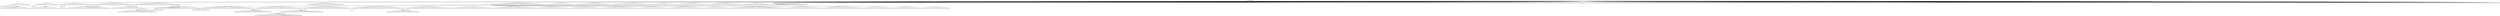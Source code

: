 digraph g {
	"58" -> "59";
	"59" [label="46"];
	"56" -> "57";
	"57" [color=indianred1, style=filled, label="45"];
	"55" -> "56";
	"56" [label="11"];
	"46" -> "47";
	"47" [color=indianred1, style=filled, label="9"];
	"46" -> "48";
	"48" [label="42"];
	"45" -> "46";
	"46" [label="37"];
	"43" -> "44";
	"44" [color=indianred1, style=filled, label="47"];
	"42" -> "43";
	"43" [label="38"];
	"39" -> "40";
	"40" [color=indianred1, style=filled, label="32"];
	"38" -> "39";
	"39" [label="24"];
	"36" -> "37";
	"37" [label="31"];
	"31" -> "32";
	"32" [color=indianred1, style=filled, label="21"];
	"30" -> "31";
	"31" [label="44"];
	"30" -> "33";
	"33" [label="49"];
	"27" -> "28";
	"28" [label="39"];
	"24" -> "25";
	"25" [color=indianred1, style=filled, label="48"];
	"23" -> "24";
	"24" [label="2"];
	"16" -> "17";
	"17" [color=indianred1, style=filled, label="19"];
	"15" -> "16";
	"16" [label="23"];
	"14" -> "15";
	"15" [color=indianred1, style=filled, label="10"];
	"13" -> "14";
	"14" [label="19"];
	"10" -> "11";
	"11" [label="5"];
	"4" -> "5";
	"5" [color=indianred1, style=filled, label="35"];
	"3" -> "4";
	"4" [label="4"];
	"2" -> "3";
	"3" [label="35"];
	"2" -> "6";
	"6" [label="29"];
	"2" -> "7";
	"7" [label="16"];
	"2" -> "8";
	"8" [label="33"];
	"2" -> "9";
	"9" [label="43"];
	"2" -> "10";
	"10" [label="3"];
	"2" -> "12";
	"12" [label="25"];
	"2" -> "13";
	"13" [label="10"];
	"2" -> "18";
	"18" [label="20"];
	"2" -> "19";
	"19" [label="36"];
	"2" -> "20";
	"20" [label="34"];
	"2" -> "21";
	"21" [label="18"];
	"2" -> "22";
	"22" [label="15"];
	"2" -> "23";
	"23" [label="48"];
	"2" -> "26";
	"26" [label="12"];
	"2" -> "27";
	"27" [label="7"];
	"2" -> "29";
	"29" [label="14"];
	"2" -> "30";
	"30" [label="21"];
	"2" -> "34";
	"34" [label="50"];
	"2" -> "35";
	"35" [label="17"];
	"1" -> "2";
	"2" [color=indianred1, style=filled, label="30"];
	"0" -> "1";
	"1" [label="30"];
	"0" -> "36";
	"36" [label="40"];
	"0" -> "38";
	"38" [label="32"];
	"0" -> "41";
	"41" [label="28"];
	"0" -> "42";
	"42" [label="47"];
	"0" -> "45";
	"45" [label="9"];
	"0" -> "49";
	"49" [label="22"];
	"0" -> "50";
	"50" [label="8"];
	"0" -> "51";
	"51" [label="26"];
	"0" -> "52";
	"52" [label="6"];
	"0" -> "53";
	"53" [label="41"];
	"0" -> "54";
	"54" [label="27"];
	"0" -> "55";
	"55" [label="45"];
	"0" -> "58";
	"58" [label="1"];
	"0" -> "60";
	"60" [label="13"];
	"0" [label="germline"];
	"0" -> "cell1";
	"cell1" [shape=box];
	"0" -> "cell2";
	"cell2" [shape=box];
	"23" -> "cell3";
	"cell3" [shape=box];
	"0" -> "cell4";
	"cell4" [shape=box];
	"19" -> "cell5";
	"cell5" [shape=box];
	"0" -> "cell6";
	"cell6" [shape=box];
	"17" -> "cell7";
	"cell7" [shape=box];
	"0" -> "cell8";
	"cell8" [shape=box];
	"0" -> "cell9";
	"cell9" [shape=box];
	"44" -> "cell10";
	"cell10" [shape=box];
	"46" -> "cell11";
	"cell11" [shape=box];
	"41" -> "cell12";
	"cell12" [shape=box];
	"15" -> "cell13";
	"cell13" [shape=box];
	"0" -> "cell14";
	"cell14" [shape=box];
	"0" -> "cell15";
	"cell15" [shape=box];
	"20" -> "cell16";
	"cell16" [shape=box];
	"57" -> "cell17";
	"cell17" [shape=box];
	"0" -> "cell18";
	"cell18" [shape=box];
	"53" -> "cell19";
	"cell19" [shape=box];
	"59" -> "cell20";
	"cell20" [shape=box];
	"0" -> "cell21";
	"cell21" [shape=box];
	"32" -> "cell22";
	"cell22" [shape=box];
	"0" -> "cell23";
	"cell23" [shape=box];
	"25" -> "cell24";
	"cell24" [shape=box];
	"0" -> "cell25";
	"cell25" [shape=box];
	"0" -> "cell26";
	"cell26" [shape=box];
	"0" -> "cell27";
	"cell27" [shape=box];
	"38" -> "cell28";
	"cell28" [shape=box];
	"0" -> "cell29";
	"cell29" [shape=box];
	"40" -> "cell30";
	"cell30" [shape=box];
	"36" -> "cell31";
	"cell31" [shape=box];
	"0" -> "cell32";
	"cell32" [shape=box];
	"52" -> "cell33";
	"cell33" [shape=box];
	"42" -> "cell34";
	"cell34" [shape=box];
	"0" -> "cell35";
	"cell35" [shape=box];
	"0" -> "cell36";
	"cell36" [shape=box];
	"0" -> "cell37";
	"cell37" [shape=box];
	"0" -> "cell38";
	"cell38" [shape=box];
	"0" -> "cell39";
	"cell39" [shape=box];
	"37" -> "cell40";
	"cell40" [shape=box];
	"53" -> "cell41";
	"cell41" [shape=box];
	"0" -> "cell42";
	"cell42" [shape=box];
	"0" -> "cell43";
	"cell43" [shape=box];
	"0" -> "cell44";
	"cell44" [shape=box];
	"0" -> "cell45";
	"cell45" [shape=box];
	"33" -> "cell46";
	"cell46" [shape=box];
	"0" -> "cell47";
	"cell47" [shape=box];
	"0" -> "cell48";
	"cell48" [shape=box];
	"0" -> "cell49";
	"cell49" [shape=box];
	"0" -> "cell50";
	"cell50" [shape=box];
	"0" -> "cell51";
	"cell51" [shape=box];
	"28" -> "cell52";
	"cell52" [shape=box];
	"6" -> "cell53";
	"cell53" [shape=box];
	"53" -> "cell54";
	"cell54" [shape=box];
	"55" -> "cell55";
	"cell55" [shape=box];
	"12" -> "cell56";
	"cell56" [shape=box];
	"0" -> "cell57";
	"cell57" [shape=box];
	"53" -> "cell58";
	"cell58" [shape=box];
	"0" -> "cell59";
	"cell59" [shape=box];
	"0" -> "cell60";
	"cell60" [shape=box];
	"50" -> "cell61";
	"cell61" [shape=box];
	"0" -> "cell62";
	"cell62" [shape=box];
	"0" -> "cell63";
	"cell63" [shape=box];
	"0" -> "cell64";
	"cell64" [shape=box];
	"26" -> "cell65";
	"cell65" [shape=box];
	"0" -> "cell66";
	"cell66" [shape=box];
	"45" -> "cell67";
	"cell67" [shape=box];
	"0" -> "cell68";
	"cell68" [shape=box];
	"0" -> "cell69";
	"cell69" [shape=box];
	"0" -> "cell70";
	"cell70" [shape=box];
	"0" -> "cell71";
	"cell71" [shape=box];
	"0" -> "cell72";
	"cell72" [shape=box];
	"0" -> "cell73";
	"cell73" [shape=box];
	"0" -> "cell74";
	"cell74" [shape=box];
	"27" -> "cell75";
	"cell75" [shape=box];
	"55" -> "cell76";
	"cell76" [shape=box];
	"52" -> "cell77";
	"cell77" [shape=box];
	"41" -> "cell78";
	"cell78" [shape=box];
	"38" -> "cell79";
	"cell79" [shape=box];
	"0" -> "cell80";
	"cell80" [shape=box];
	"0" -> "cell81";
	"cell81" [shape=box];
	"0" -> "cell82";
	"cell82" [shape=box];
	"0" -> "cell83";
	"cell83" [shape=box];
	"0" -> "cell84";
	"cell84" [shape=box];
	"0" -> "cell85";
	"cell85" [shape=box];
	"0" -> "cell86";
	"cell86" [shape=box];
	"1" -> "cell87";
	"cell87" [shape=box];
	"0" -> "cell88";
	"cell88" [shape=box];
	"0" -> "cell89";
	"cell89" [shape=box];
	"7" -> "cell90";
	"cell90" [shape=box];
	"1" -> "cell91";
	"cell91" [shape=box];
	"0" -> "cell92";
	"cell92" [shape=box];
	"50" -> "cell93";
	"cell93" [shape=box];
	"19" -> "cell94";
	"cell94" [shape=box];
	"30" -> "cell95";
	"cell95" [shape=box];
	"0" -> "cell96";
	"cell96" [shape=box];
	"0" -> "cell97";
	"cell97" [shape=box];
	"21" -> "cell98";
	"cell98" [shape=box];
	"0" -> "cell99";
	"cell99" [shape=box];
	"51" -> "cell100";
	"cell100" [shape=box];
	"0" -> "cell101";
	"cell101" [shape=box];
	"0" -> "cell102";
	"cell102" [shape=box];
	"45" -> "cell103";
	"cell103" [shape=box];
	"44" -> "cell104";
	"cell104" [shape=box];
	"0" -> "cell105";
	"cell105" [shape=box];
	"1" -> "cell106";
	"cell106" [shape=box];
	"17" -> "cell107";
	"cell107" [shape=box];
	"0" -> "cell108";
	"cell108" [shape=box];
	"42" -> "cell109";
	"cell109" [shape=box];
	"0" -> "cell110";
	"cell110" [shape=box];
	"0" -> "cell111";
	"cell111" [shape=box];
	"18" -> "cell112";
	"cell112" [shape=box];
	"0" -> "cell113";
	"cell113" [shape=box];
	"0" -> "cell114";
	"cell114" [shape=box];
	"54" -> "cell115";
	"cell115" [shape=box];
	"0" -> "cell116";
	"cell116" [shape=box];
	"0" -> "cell117";
	"cell117" [shape=box];
	"5" -> "cell118";
	"cell118" [shape=box];
	"0" -> "cell119";
	"cell119" [shape=box];
	"29" -> "cell120";
	"cell120" [shape=box];
	"0" -> "cell121";
	"cell121" [shape=box];
	"0" -> "cell122";
	"cell122" [shape=box];
	"0" -> "cell123";
	"cell123" [shape=box];
	"55" -> "cell124";
	"cell124" [shape=box];
	"34" -> "cell125";
	"cell125" [shape=box];
	"53" -> "cell126";
	"cell126" [shape=box];
	"3" -> "cell127";
	"cell127" [shape=box];
	"27" -> "cell128";
	"cell128" [shape=box];
	"25" -> "cell129";
	"cell129" [shape=box];
	"48" -> "cell130";
	"cell130" [shape=box];
	"0" -> "cell131";
	"cell131" [shape=box];
	"0" -> "cell132";
	"cell132" [shape=box];
	"0" -> "cell133";
	"cell133" [shape=box];
	"25" -> "cell134";
	"cell134" [shape=box];
	"0" -> "cell135";
	"cell135" [shape=box];
	"0" -> "cell136";
	"cell136" [shape=box];
	"52" -> "cell137";
	"cell137" [shape=box];
	"0" -> "cell138";
	"cell138" [shape=box];
	"0" -> "cell139";
	"cell139" [shape=box];
	"21" -> "cell140";
	"cell140" [shape=box];
	"30" -> "cell141";
	"cell141" [shape=box];
	"44" -> "cell142";
	"cell142" [shape=box];
	"0" -> "cell143";
	"cell143" [shape=box];
	"0" -> "cell144";
	"cell144" [shape=box];
	"38" -> "cell145";
	"cell145" [shape=box];
	"0" -> "cell146";
	"cell146" [shape=box];
	"1" -> "cell147";
	"cell147" [shape=box];
	"42" -> "cell148";
	"cell148" [shape=box];
	"9" -> "cell149";
	"cell149" [shape=box];
	"0" -> "cell150";
	"cell150" [shape=box];
	"0" -> "cell151";
	"cell151" [shape=box];
	"32" -> "cell152";
	"cell152" [shape=box];
	"33" -> "cell153";
	"cell153" [shape=box];
	"18" -> "cell154";
	"cell154" [shape=box];
	"0" -> "cell155";
	"cell155" [shape=box];
	"36" -> "cell156";
	"cell156" [shape=box];
	"0" -> "cell157";
	"cell157" [shape=box];
	"54" -> "cell158";
	"cell158" [shape=box];
	"0" -> "cell159";
	"cell159" [shape=box];
	"27" -> "cell160";
	"cell160" [shape=box];
	"0" -> "cell161";
	"cell161" [shape=box];
	"0" -> "cell162";
	"cell162" [shape=box];
	"0" -> "cell163";
	"cell163" [shape=box];
	"22" -> "cell164";
	"cell164" [shape=box];
	"0" -> "cell165";
	"cell165" [shape=box];
	"21" -> "cell166";
	"cell166" [shape=box];
	"21" -> "cell167";
	"cell167" [shape=box];
	"18" -> "cell168";
	"cell168" [shape=box];
	"23" -> "cell169";
	"cell169" [shape=box];
	"7" -> "cell170";
	"cell170" [shape=box];
	"21" -> "cell171";
	"cell171" [shape=box];
	"0" -> "cell172";
	"cell172" [shape=box];
	"0" -> "cell173";
	"cell173" [shape=box];
	"9" -> "cell174";
	"cell174" [shape=box];
	"0" -> "cell175";
	"cell175" [shape=box];
	"31" -> "cell176";
	"cell176" [shape=box];
	"47" -> "cell177";
	"cell177" [shape=box];
	"0" -> "cell178";
	"cell178" [shape=box];
	"0" -> "cell179";
	"cell179" [shape=box];
	"51" -> "cell180";
	"cell180" [shape=box];
	"13" -> "cell181";
	"cell181" [shape=box];
	"0" -> "cell182";
	"cell182" [shape=box];
	"3" -> "cell183";
	"cell183" [shape=box];
	"42" -> "cell184";
	"cell184" [shape=box];
	"0" -> "cell185";
	"cell185" [shape=box];
	"9" -> "cell186";
	"cell186" [shape=box];
	"23" -> "cell187";
	"cell187" [shape=box];
	"21" -> "cell188";
	"cell188" [shape=box];
	"0" -> "cell189";
	"cell189" [shape=box];
	"12" -> "cell190";
	"cell190" [shape=box];
	"30" -> "cell191";
	"cell191" [shape=box];
	"7" -> "cell192";
	"cell192" [shape=box];
	"40" -> "cell193";
	"cell193" [shape=box];
	"0" -> "cell194";
	"cell194" [shape=box];
	"0" -> "cell195";
	"cell195" [shape=box];
	"0" -> "cell196";
	"cell196" [shape=box];
	"0" -> "cell197";
	"cell197" [shape=box];
	"0" -> "cell198";
	"cell198" [shape=box];
	"29" -> "cell199";
	"cell199" [shape=box];
	"37" -> "cell200";
	"cell200" [shape=box];
	"7" -> "cell201";
	"cell201" [shape=box];
	"0" -> "cell202";
	"cell202" [shape=box];
	"0" -> "cell203";
	"cell203" [shape=box];
	"55" -> "cell204";
	"cell204" [shape=box];
	"19" -> "cell205";
	"cell205" [shape=box];
	"25" -> "cell206";
	"cell206" [shape=box];
	"0" -> "cell207";
	"cell207" [shape=box];
	"0" -> "cell208";
	"cell208" [shape=box];
	"35" -> "cell209";
	"cell209" [shape=box];
	"14" -> "cell210";
	"cell210" [shape=box];
	"21" -> "cell211";
	"cell211" [shape=box];
	"0" -> "cell212";
	"cell212" [shape=box];
	"0" -> "cell213";
	"cell213" [shape=box];
	"60" -> "cell214";
	"cell214" [shape=box];
	"42" -> "cell215";
	"cell215" [shape=box];
	"29" -> "cell216";
	"cell216" [shape=box];
	"0" -> "cell217";
	"cell217" [shape=box];
	"55" -> "cell218";
	"cell218" [shape=box];
	"52" -> "cell219";
	"cell219" [shape=box];
	"0" -> "cell220";
	"cell220" [shape=box];
	"0" -> "cell221";
	"cell221" [shape=box];
	"50" -> "cell222";
	"cell222" [shape=box];
	"10" -> "cell223";
	"cell223" [shape=box];
	"38" -> "cell224";
	"cell224" [shape=box];
	"0" -> "cell225";
	"cell225" [shape=box];
	"0" -> "cell226";
	"cell226" [shape=box];
	"3" -> "cell227";
	"cell227" [shape=box];
	"0" -> "cell228";
	"cell228" [shape=box];
	"41" -> "cell229";
	"cell229" [shape=box];
	"0" -> "cell230";
	"cell230" [shape=box];
	"5" -> "cell231";
	"cell231" [shape=box];
	"54" -> "cell232";
	"cell232" [shape=box];
	"54" -> "cell233";
	"cell233" [shape=box];
	"12" -> "cell234";
	"cell234" [shape=box];
	"17" -> "cell235";
	"cell235" [shape=box];
	"10" -> "cell236";
	"cell236" [shape=box];
	"0" -> "cell237";
	"cell237" [shape=box];
	"0" -> "cell238";
	"cell238" [shape=box];
	"0" -> "cell239";
	"cell239" [shape=box];
	"0" -> "cell240";
	"cell240" [shape=box];
	"0" -> "cell241";
	"cell241" [shape=box];
	"40" -> "cell242";
	"cell242" [shape=box];
	"32" -> "cell243";
	"cell243" [shape=box];
	"35" -> "cell244";
	"cell244" [shape=box];
	"0" -> "cell245";
	"cell245" [shape=box];
	"0" -> "cell246";
	"cell246" [shape=box];
	"20" -> "cell247";
	"cell247" [shape=box];
	"0" -> "cell248";
	"cell248" [shape=box];
	"52" -> "cell249";
	"cell249" [shape=box];
	"0" -> "cell250";
	"cell250" [shape=box];
	"0" -> "cell251";
	"cell251" [shape=box];
	"18" -> "cell252";
	"cell252" [shape=box];
	"9" -> "cell253";
	"cell253" [shape=box];
	"30" -> "cell254";
	"cell254" [shape=box];
	"32" -> "cell255";
	"cell255" [shape=box];
	"57" -> "cell256";
	"cell256" [shape=box];
	"0" -> "cell257";
	"cell257" [shape=box];
	"26" -> "cell258";
	"cell258" [shape=box];
	"52" -> "cell259";
	"cell259" [shape=box];
	"0" -> "cell260";
	"cell260" [shape=box];
	"55" -> "cell261";
	"cell261" [shape=box];
	"0" -> "cell262";
	"cell262" [shape=box];
	"0" -> "cell263";
	"cell263" [shape=box];
	"13" -> "cell264";
	"cell264" [shape=box];
	"26" -> "cell265";
	"cell265" [shape=box];
	"0" -> "cell266";
	"cell266" [shape=box];
	"30" -> "cell267";
	"cell267" [shape=box];
	"0" -> "cell268";
	"cell268" [shape=box];
	"12" -> "cell269";
	"cell269" [shape=box];
	"0" -> "cell270";
	"cell270" [shape=box];
	"0" -> "cell271";
	"cell271" [shape=box];
	"0" -> "cell272";
	"cell272" [shape=box];
	"52" -> "cell273";
	"cell273" [shape=box];
	"10" -> "cell274";
	"cell274" [shape=box];
	"0" -> "cell275";
	"cell275" [shape=box];
	"0" -> "cell276";
	"cell276" [shape=box];
	"13" -> "cell277";
	"cell277" [shape=box];
	"0" -> "cell278";
	"cell278" [shape=box];
	"32" -> "cell279";
	"cell279" [shape=box];
	"23" -> "cell280";
	"cell280" [shape=box];
	"0" -> "cell281";
	"cell281" [shape=box];
	"0" -> "cell282";
	"cell282" [shape=box];
	"18" -> "cell283";
	"cell283" [shape=box];
	"29" -> "cell284";
	"cell284" [shape=box];
	"18" -> "cell285";
	"cell285" [shape=box];
	"20" -> "cell286";
	"cell286" [shape=box];
	"0" -> "cell287";
	"cell287" [shape=box];
	"0" -> "cell288";
	"cell288" [shape=box];
	"0" -> "cell289";
	"cell289" [shape=box];
	"0" -> "cell290";
	"cell290" [shape=box];
	"0" -> "cell291";
	"cell291" [shape=box];
	"18" -> "cell292";
	"cell292" [shape=box];
	"0" -> "cell293";
	"cell293" [shape=box];
	"15" -> "cell294";
	"cell294" [shape=box];
	"0" -> "cell295";
	"cell295" [shape=box];
	"54" -> "cell296";
	"cell296" [shape=box];
	"22" -> "cell297";
	"cell297" [shape=box];
	"0" -> "cell298";
	"cell298" [shape=box];
	"21" -> "cell299";
	"cell299" [shape=box];
	"0" -> "cell300";
	"cell300" [shape=box];
	"0" -> "cell301";
	"cell301" [shape=box];
	"0" -> "cell302";
	"cell302" [shape=box];
	"0" -> "cell303";
	"cell303" [shape=box];
	"0" -> "cell304";
	"cell304" [shape=box];
	"49" -> "cell305";
	"cell305" [shape=box];
	"0" -> "cell306";
	"cell306" [shape=box];
	"0" -> "cell307";
	"cell307" [shape=box];
	"0" -> "cell308";
	"cell308" [shape=box];
	"9" -> "cell309";
	"cell309" [shape=box];
	"0" -> "cell310";
	"cell310" [shape=box];
	"60" -> "cell311";
	"cell311" [shape=box];
	"0" -> "cell312";
	"cell312" [shape=box];
	"0" -> "cell313";
	"cell313" [shape=box];
	"52" -> "cell314";
	"cell314" [shape=box];
	"0" -> "cell315";
	"cell315" [shape=box];
	"0" -> "cell316";
	"cell316" [shape=box];
	"0" -> "cell317";
	"cell317" [shape=box];
	"0" -> "cell318";
	"cell318" [shape=box];
	"0" -> "cell319";
	"cell319" [shape=box];
	"49" -> "cell320";
	"cell320" [shape=box];
	"40" -> "cell321";
	"cell321" [shape=box];
	"41" -> "cell322";
	"cell322" [shape=box];
	"23" -> "cell323";
	"cell323" [shape=box];
	"0" -> "cell324";
	"cell324" [shape=box];
	"0" -> "cell325";
	"cell325" [shape=box];
	"49" -> "cell326";
	"cell326" [shape=box];
	"22" -> "cell327";
	"cell327" [shape=box];
	"1" -> "cell328";
	"cell328" [shape=box];
	"0" -> "cell329";
	"cell329" [shape=box];
	"0" -> "cell330";
	"cell330" [shape=box];
	"0" -> "cell331";
	"cell331" [shape=box];
	"53" -> "cell332";
	"cell332" [shape=box];
	"0" -> "cell333";
	"cell333" [shape=box];
	"6" -> "cell334";
	"cell334" [shape=box];
	"0" -> "cell335";
	"cell335" [shape=box];
	"47" -> "cell336";
	"cell336" [shape=box];
	"0" -> "cell337";
	"cell337" [shape=box];
	"27" -> "cell338";
	"cell338" [shape=box];
	"0" -> "cell339";
	"cell339" [shape=box];
	"0" -> "cell340";
	"cell340" [shape=box];
	"0" -> "cell341";
	"cell341" [shape=box];
	"0" -> "cell342";
	"cell342" [shape=box];
	"0" -> "cell343";
	"cell343" [shape=box];
	"36" -> "cell344";
	"cell344" [shape=box];
	"0" -> "cell345";
	"cell345" [shape=box];
	"0" -> "cell346";
	"cell346" [shape=box];
	"0" -> "cell347";
	"cell347" [shape=box];
	"27" -> "cell348";
	"cell348" [shape=box];
	"0" -> "cell349";
	"cell349" [shape=box];
	"53" -> "cell350";
	"cell350" [shape=box];
	"0" -> "cell351";
	"cell351" [shape=box];
	"0" -> "cell352";
	"cell352" [shape=box];
	"49" -> "cell353";
	"cell353" [shape=box];
	"0" -> "cell354";
	"cell354" [shape=box];
	"0" -> "cell355";
	"cell355" [shape=box];
	"0" -> "cell356";
	"cell356" [shape=box];
	"0" -> "cell357";
	"cell357" [shape=box];
	"13" -> "cell358";
	"cell358" [shape=box];
	"0" -> "cell359";
	"cell359" [shape=box];
	"0" -> "cell360";
	"cell360" [shape=box];
	"17" -> "cell361";
	"cell361" [shape=box];
	"8" -> "cell362";
	"cell362" [shape=box];
	"0" -> "cell363";
	"cell363" [shape=box];
	"10" -> "cell364";
	"cell364" [shape=box];
	"36" -> "cell365";
	"cell365" [shape=box];
	"34" -> "cell366";
	"cell366" [shape=box];
	"0" -> "cell367";
	"cell367" [shape=box];
	"9" -> "cell368";
	"cell368" [shape=box];
	"6" -> "cell369";
	"cell369" [shape=box];
	"0" -> "cell370";
	"cell370" [shape=box];
	"0" -> "cell371";
	"cell371" [shape=box];
	"55" -> "cell372";
	"cell372" [shape=box];
	"0" -> "cell373";
	"cell373" [shape=box];
	"0" -> "cell374";
	"cell374" [shape=box];
	"1" -> "cell375";
	"cell375" [shape=box];
	"0" -> "cell376";
	"cell376" [shape=box];
	"45" -> "cell377";
	"cell377" [shape=box];
	"0" -> "cell378";
	"cell378" [shape=box];
	"0" -> "cell379";
	"cell379" [shape=box];
	"44" -> "cell380";
	"cell380" [shape=box];
	"20" -> "cell381";
	"cell381" [shape=box];
	"0" -> "cell382";
	"cell382" [shape=box];
	"0" -> "cell383";
	"cell383" [shape=box];
	"0" -> "cell384";
	"cell384" [shape=box];
	"0" -> "cell385";
	"cell385" [shape=box];
	"0" -> "cell386";
	"cell386" [shape=box];
	"21" -> "cell387";
	"cell387" [shape=box];
	"45" -> "cell388";
	"cell388" [shape=box];
	"0" -> "cell389";
	"cell389" [shape=box];
	"53" -> "cell390";
	"cell390" [shape=box];
	"0" -> "cell391";
	"cell391" [shape=box];
	"27" -> "cell392";
	"cell392" [shape=box];
	"0" -> "cell393";
	"cell393" [shape=box];
	"32" -> "cell394";
	"cell394" [shape=box];
	"0" -> "cell395";
	"cell395" [shape=box];
	"26" -> "cell396";
	"cell396" [shape=box];
	"0" -> "cell397";
	"cell397" [shape=box];
	"0" -> "cell398";
	"cell398" [shape=box];
	"0" -> "cell399";
	"cell399" [shape=box];
	"26" -> "cell400";
	"cell400" [shape=box];
	"0" -> "cell401";
	"cell401" [shape=box];
	"7" -> "cell402";
	"cell402" [shape=box];
	"0" -> "cell403";
	"cell403" [shape=box];
	"60" -> "cell404";
	"cell404" [shape=box];
	"1" -> "cell405";
	"cell405" [shape=box];
	"20" -> "cell406";
	"cell406" [shape=box];
	"32" -> "cell407";
	"cell407" [shape=box];
	"0" -> "cell408";
	"cell408" [shape=box];
	"0" -> "cell409";
	"cell409" [shape=box];
	"50" -> "cell410";
	"cell410" [shape=box];
	"50" -> "cell411";
	"cell411" [shape=box];
	"0" -> "cell412";
	"cell412" [shape=box];
	"49" -> "cell413";
	"cell413" [shape=box];
	"0" -> "cell414";
	"cell414" [shape=box];
	"35" -> "cell415";
	"cell415" [shape=box];
	"0" -> "cell416";
	"cell416" [shape=box];
	"25" -> "cell417";
	"cell417" [shape=box];
	"44" -> "cell418";
	"cell418" [shape=box];
	"19" -> "cell419";
	"cell419" [shape=box];
	"0" -> "cell420";
	"cell420" [shape=box];
	"60" -> "cell421";
	"cell421" [shape=box];
	"0" -> "cell422";
	"cell422" [shape=box];
	"34" -> "cell423";
	"cell423" [shape=box];
	"0" -> "cell424";
	"cell424" [shape=box];
	"37" -> "cell425";
	"cell425" [shape=box];
	"1" -> "cell426";
	"cell426" [shape=box];
	"52" -> "cell427";
	"cell427" [shape=box];
	"44" -> "cell428";
	"cell428" [shape=box];
	"34" -> "cell429";
	"cell429" [shape=box];
	"0" -> "cell430";
	"cell430" [shape=box];
	"0" -> "cell431";
	"cell431" [shape=box];
	"21" -> "cell432";
	"cell432" [shape=box];
	"0" -> "cell433";
	"cell433" [shape=box];
	"21" -> "cell434";
	"cell434" [shape=box];
	"12" -> "cell435";
	"cell435" [shape=box];
	"18" -> "cell436";
	"cell436" [shape=box];
	"0" -> "cell437";
	"cell437" [shape=box];
	"57" -> "cell438";
	"cell438" [shape=box];
	"0" -> "cell439";
	"cell439" [shape=box];
	"10" -> "cell440";
	"cell440" [shape=box];
	"12" -> "cell441";
	"cell441" [shape=box];
	"36" -> "cell442";
	"cell442" [shape=box];
	"36" -> "cell443";
	"cell443" [shape=box];
	"0" -> "cell444";
	"cell444" [shape=box];
	"18" -> "cell445";
	"cell445" [shape=box];
	"15" -> "cell446";
	"cell446" [shape=box];
	"0" -> "cell447";
	"cell447" [shape=box];
	"27" -> "cell448";
	"cell448" [shape=box];
	"53" -> "cell449";
	"cell449" [shape=box];
	"0" -> "cell450";
	"cell450" [shape=box];
	"36" -> "cell451";
	"cell451" [shape=box];
	"22" -> "cell452";
	"cell452" [shape=box];
	"0" -> "cell453";
	"cell453" [shape=box];
	"0" -> "cell454";
	"cell454" [shape=box];
	"25" -> "cell455";
	"cell455" [shape=box];
	"36" -> "cell456";
	"cell456" [shape=box];
	"0" -> "cell457";
	"cell457" [shape=box];
	"0" -> "cell458";
	"cell458" [shape=box];
	"19" -> "cell459";
	"cell459" [shape=box];
	"54" -> "cell460";
	"cell460" [shape=box];
	"8" -> "cell461";
	"cell461" [shape=box];
	"0" -> "cell462";
	"cell462" [shape=box];
	"0" -> "cell463";
	"cell463" [shape=box];
	"27" -> "cell464";
	"cell464" [shape=box];
	"0" -> "cell465";
	"cell465" [shape=box];
	"0" -> "cell466";
	"cell466" [shape=box];
	"0" -> "cell467";
	"cell467" [shape=box];
	"0" -> "cell468";
	"cell468" [shape=box];
	"0" -> "cell469";
	"cell469" [shape=box];
	"53" -> "cell470";
	"cell470" [shape=box];
	"0" -> "cell471";
	"cell471" [shape=box];
	"0" -> "cell472";
	"cell472" [shape=box];
	"0" -> "cell473";
	"cell473" [shape=box];
	"26" -> "cell474";
	"cell474" [shape=box];
	"0" -> "cell475";
	"cell475" [shape=box];
	"0" -> "cell476";
	"cell476" [shape=box];
	"0" -> "cell477";
	"cell477" [shape=box];
	"37" -> "cell478";
	"cell478" [shape=box];
	"0" -> "cell479";
	"cell479" [shape=box];
	"0" -> "cell480";
	"cell480" [shape=box];
	"0" -> "cell481";
	"cell481" [shape=box];
	"27" -> "cell482";
	"cell482" [shape=box];
	"0" -> "cell483";
	"cell483" [shape=box];
	"27" -> "cell484";
	"cell484" [shape=box];
	"13" -> "cell485";
	"cell485" [shape=box];
	"0" -> "cell486";
	"cell486" [shape=box];
	"12" -> "cell487";
	"cell487" [shape=box];
	"0" -> "cell488";
	"cell488" [shape=box];
	"0" -> "cell489";
	"cell489" [shape=box];
	"0" -> "cell490";
	"cell490" [shape=box];
	"38" -> "cell491";
	"cell491" [shape=box];
	"59" -> "cell492";
	"cell492" [shape=box];
	"0" -> "cell493";
	"cell493" [shape=box];
	"28" -> "cell494";
	"cell494" [shape=box];
	"0" -> "cell495";
	"cell495" [shape=box];
	"3" -> "cell496";
	"cell496" [shape=box];
	"32" -> "cell497";
	"cell497" [shape=box];
	"0" -> "cell498";
	"cell498" [shape=box];
	"25" -> "cell499";
	"cell499" [shape=box];
	"9" -> "cell500";
	"cell500" [shape=box];
	"9" -> "cell501";
	"cell501" [shape=box];
	"16" -> "cell502";
	"cell502" [shape=box];
	"0" -> "cell503";
	"cell503" [shape=box];
	"57" -> "cell504";
	"cell504" [shape=box];
	"25" -> "cell505";
	"cell505" [shape=box];
	"0" -> "cell506";
	"cell506" [shape=box];
	"0" -> "cell507";
	"cell507" [shape=box];
	"57" -> "cell508";
	"cell508" [shape=box];
	"6" -> "cell509";
	"cell509" [shape=box];
	"51" -> "cell510";
	"cell510" [shape=box];
	"38" -> "cell511";
	"cell511" [shape=box];
	"12" -> "cell512";
	"cell512" [shape=box];
	"0" -> "cell513";
	"cell513" [shape=box];
	"0" -> "cell514";
	"cell514" [shape=box];
	"60" -> "cell515";
	"cell515" [shape=box];
	"0" -> "cell516";
	"cell516" [shape=box];
	"22" -> "cell517";
	"cell517" [shape=box];
	"7" -> "cell518";
	"cell518" [shape=box];
	"0" -> "cell519";
	"cell519" [shape=box];
	"0" -> "cell520";
	"cell520" [shape=box];
	"0" -> "cell521";
	"cell521" [shape=box];
	"0" -> "cell522";
	"cell522" [shape=box];
	"0" -> "cell523";
	"cell523" [shape=box];
	"0" -> "cell524";
	"cell524" [shape=box];
	"25" -> "cell525";
	"cell525" [shape=box];
	"0" -> "cell526";
	"cell526" [shape=box];
	"34" -> "cell527";
	"cell527" [shape=box];
	"0" -> "cell528";
	"cell528" [shape=box];
	"40" -> "cell529";
	"cell529" [shape=box];
	"3" -> "cell530";
	"cell530" [shape=box];
	"59" -> "cell531";
	"cell531" [shape=box];
	"38" -> "cell532";
	"cell532" [shape=box];
	"0" -> "cell533";
	"cell533" [shape=box];
	"13" -> "cell534";
	"cell534" [shape=box];
	"20" -> "cell535";
	"cell535" [shape=box];
	"0" -> "cell536";
	"cell536" [shape=box];
	"0" -> "cell537";
	"cell537" [shape=box];
	"0" -> "cell538";
	"cell538" [shape=box];
	"57" -> "cell539";
	"cell539" [shape=box];
	"0" -> "cell540";
	"cell540" [shape=box];
	"0" -> "cell541";
	"cell541" [shape=box];
	"0" -> "cell542";
	"cell542" [shape=box];
	"50" -> "cell543";
	"cell543" [shape=box];
	"30" -> "cell544";
	"cell544" [shape=box];
	"0" -> "cell545";
	"cell545" [shape=box];
	"35" -> "cell546";
	"cell546" [shape=box];
	"58" -> "cell547";
	"cell547" [shape=box];
	"53" -> "cell548";
	"cell548" [shape=box];
	"0" -> "cell549";
	"cell549" [shape=box];
	"22" -> "cell550";
	"cell550" [shape=box];
	"0" -> "cell551";
	"cell551" [shape=box];
	"10" -> "cell552";
	"cell552" [shape=box];
	"0" -> "cell553";
	"cell553" [shape=box];
	"30" -> "cell554";
	"cell554" [shape=box];
	"0" -> "cell555";
	"cell555" [shape=box];
	"0" -> "cell556";
	"cell556" [shape=box];
	"22" -> "cell557";
	"cell557" [shape=box];
	"60" -> "cell558";
	"cell558" [shape=box];
	"32" -> "cell559";
	"cell559" [shape=box];
	"57" -> "cell560";
	"cell560" [shape=box];
	"20" -> "cell561";
	"cell561" [shape=box];
	"17" -> "cell562";
	"cell562" [shape=box];
	"0" -> "cell563";
	"cell563" [shape=box];
	"58" -> "cell564";
	"cell564" [shape=box];
	"0" -> "cell565";
	"cell565" [shape=box];
	"0" -> "cell566";
	"cell566" [shape=box];
	"0" -> "cell567";
	"cell567" [shape=box];
	"21" -> "cell568";
	"cell568" [shape=box];
	"0" -> "cell569";
	"cell569" [shape=box];
	"33" -> "cell570";
	"cell570" [shape=box];
	"0" -> "cell571";
	"cell571" [shape=box];
	"0" -> "cell572";
	"cell572" [shape=box];
	"3" -> "cell573";
	"cell573" [shape=box];
	"15" -> "cell574";
	"cell574" [shape=box];
	"0" -> "cell575";
	"cell575" [shape=box];
	"0" -> "cell576";
	"cell576" [shape=box];
	"6" -> "cell577";
	"cell577" [shape=box];
	"26" -> "cell578";
	"cell578" [shape=box];
	"0" -> "cell579";
	"cell579" [shape=box];
	"42" -> "cell580";
	"cell580" [shape=box];
	"16" -> "cell581";
	"cell581" [shape=box];
	"12" -> "cell582";
	"cell582" [shape=box];
	"0" -> "cell583";
	"cell583" [shape=box];
	"32" -> "cell584";
	"cell584" [shape=box];
	"0" -> "cell585";
	"cell585" [shape=box];
	"5" -> "cell586";
	"cell586" [shape=box];
	"49" -> "cell587";
	"cell587" [shape=box];
	"0" -> "cell588";
	"cell588" [shape=box];
	"11" -> "cell589";
	"cell589" [shape=box];
	"0" -> "cell590";
	"cell590" [shape=box];
	"49" -> "cell591";
	"cell591" [shape=box];
	"57" -> "cell592";
	"cell592" [shape=box];
	"0" -> "cell593";
	"cell593" [shape=box];
	"0" -> "cell594";
	"cell594" [shape=box];
	"0" -> "cell595";
	"cell595" [shape=box];
	"32" -> "cell596";
	"cell596" [shape=box];
	"51" -> "cell597";
	"cell597" [shape=box];
	"0" -> "cell598";
	"cell598" [shape=box];
	"45" -> "cell599";
	"cell599" [shape=box];
	"0" -> "cell600";
	"cell600" [shape=box];
	"50" -> "cell601";
	"cell601" [shape=box];
	"47" -> "cell602";
	"cell602" [shape=box];
	"41" -> "cell603";
	"cell603" [shape=box];
	"0" -> "cell604";
	"cell604" [shape=box];
	"0" -> "cell605";
	"cell605" [shape=box];
	"60" -> "cell606";
	"cell606" [shape=box];
	"0" -> "cell607";
	"cell607" [shape=box];
	"0" -> "cell608";
	"cell608" [shape=box];
	"0" -> "cell609";
	"cell609" [shape=box];
	"0" -> "cell610";
	"cell610" [shape=box];
	"0" -> "cell611";
	"cell611" [shape=box];
	"44" -> "cell612";
	"cell612" [shape=box];
	"0" -> "cell613";
	"cell613" [shape=box];
	"1" -> "cell614";
	"cell614" [shape=box];
	"53" -> "cell615";
	"cell615" [shape=box];
	"5" -> "cell616";
	"cell616" [shape=box];
	"0" -> "cell617";
	"cell617" [shape=box];
	"0" -> "cell618";
	"cell618" [shape=box];
	"0" -> "cell619";
	"cell619" [shape=box];
	"7" -> "cell620";
	"cell620" [shape=box];
	"1" -> "cell621";
	"cell621" [shape=box];
	"22" -> "cell622";
	"cell622" [shape=box];
	"0" -> "cell623";
	"cell623" [shape=box];
	"49" -> "cell624";
	"cell624" [shape=box];
	"28" -> "cell625";
	"cell625" [shape=box];
	"0" -> "cell626";
	"cell626" [shape=box];
	"23" -> "cell627";
	"cell627" [shape=box];
	"43" -> "cell628";
	"cell628" [shape=box];
	"40" -> "cell629";
	"cell629" [shape=box];
	"15" -> "cell630";
	"cell630" [shape=box];
	"1" -> "cell631";
	"cell631" [shape=box];
	"3" -> "cell632";
	"cell632" [shape=box];
	"6" -> "cell633";
	"cell633" [shape=box];
	"0" -> "cell634";
	"cell634" [shape=box];
	"21" -> "cell635";
	"cell635" [shape=box];
	"41" -> "cell636";
	"cell636" [shape=box];
	"9" -> "cell637";
	"cell637" [shape=box];
	"0" -> "cell638";
	"cell638" [shape=box];
	"3" -> "cell639";
	"cell639" [shape=box];
	"38" -> "cell640";
	"cell640" [shape=box];
	"0" -> "cell641";
	"cell641" [shape=box];
	"0" -> "cell642";
	"cell642" [shape=box];
	"0" -> "cell643";
	"cell643" [shape=box];
	"20" -> "cell644";
	"cell644" [shape=box];
	"49" -> "cell645";
	"cell645" [shape=box];
	"7" -> "cell646";
	"cell646" [shape=box];
	"0" -> "cell647";
	"cell647" [shape=box];
	"0" -> "cell648";
	"cell648" [shape=box];
	"36" -> "cell649";
	"cell649" [shape=box];
	"27" -> "cell650";
	"cell650" [shape=box];
	"53" -> "cell651";
	"cell651" [shape=box];
	"29" -> "cell652";
	"cell652" [shape=box];
	"1" -> "cell653";
	"cell653" [shape=box];
	"25" -> "cell654";
	"cell654" [shape=box];
	"0" -> "cell655";
	"cell655" [shape=box];
	"42" -> "cell656";
	"cell656" [shape=box];
	"36" -> "cell657";
	"cell657" [shape=box];
	"0" -> "cell658";
	"cell658" [shape=box];
	"10" -> "cell659";
	"cell659" [shape=box];
	"0" -> "cell660";
	"cell660" [shape=box];
	"44" -> "cell661";
	"cell661" [shape=box];
	"0" -> "cell662";
	"cell662" [shape=box];
	"0" -> "cell663";
	"cell663" [shape=box];
	"13" -> "cell664";
	"cell664" [shape=box];
	"44" -> "cell665";
	"cell665" [shape=box];
	"17" -> "cell666";
	"cell666" [shape=box];
	"0" -> "cell667";
	"cell667" [shape=box];
	"38" -> "cell668";
	"cell668" [shape=box];
	"30" -> "cell669";
	"cell669" [shape=box];
	"0" -> "cell670";
	"cell670" [shape=box];
	"0" -> "cell671";
	"cell671" [shape=box];
	"0" -> "cell672";
	"cell672" [shape=box];
	"42" -> "cell673";
	"cell673" [shape=box];
	"8" -> "cell674";
	"cell674" [shape=box];
	"0" -> "cell675";
	"cell675" [shape=box];
	"0" -> "cell676";
	"cell676" [shape=box];
	"0" -> "cell677";
	"cell677" [shape=box];
	"19" -> "cell678";
	"cell678" [shape=box];
	"15" -> "cell679";
	"cell679" [shape=box];
	"6" -> "cell680";
	"cell680" [shape=box];
	"15" -> "cell681";
	"cell681" [shape=box];
	"27" -> "cell682";
	"cell682" [shape=box];
	"0" -> "cell683";
	"cell683" [shape=box];
	"26" -> "cell684";
	"cell684" [shape=box];
	"15" -> "cell685";
	"cell685" [shape=box];
	"45" -> "cell686";
	"cell686" [shape=box];
	"3" -> "cell687";
	"cell687" [shape=box];
	"49" -> "cell688";
	"cell688" [shape=box];
	"32" -> "cell689";
	"cell689" [shape=box];
	"0" -> "cell690";
	"cell690" [shape=box];
	"0" -> "cell691";
	"cell691" [shape=box];
	"0" -> "cell692";
	"cell692" [shape=box];
	"0" -> "cell693";
	"cell693" [shape=box];
	"0" -> "cell694";
	"cell694" [shape=box];
	"0" -> "cell695";
	"cell695" [shape=box];
	"0" -> "cell696";
	"cell696" [shape=box];
	"5" -> "cell697";
	"cell697" [shape=box];
	"49" -> "cell698";
	"cell698" [shape=box];
	"0" -> "cell699";
	"cell699" [shape=box];
	"0" -> "cell700";
	"cell700" [shape=box];
	"0" -> "cell701";
	"cell701" [shape=box];
	"9" -> "cell702";
	"cell702" [shape=box];
	"13" -> "cell703";
	"cell703" [shape=box];
	"28" -> "cell704";
	"cell704" [shape=box];
	"30" -> "cell705";
	"cell705" [shape=box];
	"27" -> "cell706";
	"cell706" [shape=box];
	"0" -> "cell707";
	"cell707" [shape=box];
	"13" -> "cell708";
	"cell708" [shape=box];
	"0" -> "cell709";
	"cell709" [shape=box];
	"0" -> "cell710";
	"cell710" [shape=box];
	"0" -> "cell711";
	"cell711" [shape=box];
	"19" -> "cell712";
	"cell712" [shape=box];
	"0" -> "cell713";
	"cell713" [shape=box];
	"58" -> "cell714";
	"cell714" [shape=box];
	"0" -> "cell715";
	"cell715" [shape=box];
	"0" -> "cell716";
	"cell716" [shape=box];
	"6" -> "cell717";
	"cell717" [shape=box];
	"0" -> "cell718";
	"cell718" [shape=box];
	"17" -> "cell719";
	"cell719" [shape=box];
	"0" -> "cell720";
	"cell720" [shape=box];
	"0" -> "cell721";
	"cell721" [shape=box];
	"25" -> "cell722";
	"cell722" [shape=box];
	"41" -> "cell723";
	"cell723" [shape=box];
	"60" -> "cell724";
	"cell724" [shape=box];
	"35" -> "cell725";
	"cell725" [shape=box];
	"19" -> "cell726";
	"cell726" [shape=box];
	"51" -> "cell727";
	"cell727" [shape=box];
	"0" -> "cell728";
	"cell728" [shape=box];
	"0" -> "cell729";
	"cell729" [shape=box];
	"21" -> "cell730";
	"cell730" [shape=box];
	"0" -> "cell731";
	"cell731" [shape=box];
	"0" -> "cell732";
	"cell732" [shape=box];
	"0" -> "cell733";
	"cell733" [shape=box];
	"0" -> "cell734";
	"cell734" [shape=box];
	"0" -> "cell735";
	"cell735" [shape=box];
	"0" -> "cell736";
	"cell736" [shape=box];
	"0" -> "cell737";
	"cell737" [shape=box];
	"8" -> "cell738";
	"cell738" [shape=box];
	"0" -> "cell739";
	"cell739" [shape=box];
	"9" -> "cell740";
	"cell740" [shape=box];
	"0" -> "cell741";
	"cell741" [shape=box];
	"0" -> "cell742";
	"cell742" [shape=box];
	"14" -> "cell743";
	"cell743" [shape=box];
	"0" -> "cell744";
	"cell744" [shape=box];
	"0" -> "cell745";
	"cell745" [shape=box];
	"29" -> "cell746";
	"cell746" [shape=box];
	"36" -> "cell747";
	"cell747" [shape=box];
	"23" -> "cell748";
	"cell748" [shape=box];
	"60" -> "cell749";
	"cell749" [shape=box];
	"0" -> "cell750";
	"cell750" [shape=box];
	"0" -> "cell751";
	"cell751" [shape=box];
	"0" -> "cell752";
	"cell752" [shape=box];
	"47" -> "cell753";
	"cell753" [shape=box];
	"9" -> "cell754";
	"cell754" [shape=box];
	"0" -> "cell755";
	"cell755" [shape=box];
	"7" -> "cell756";
	"cell756" [shape=box];
	"15" -> "cell757";
	"cell757" [shape=box];
	"0" -> "cell758";
	"cell758" [shape=box];
	"0" -> "cell759";
	"cell759" [shape=box];
	"41" -> "cell760";
	"cell760" [shape=box];
	"0" -> "cell761";
	"cell761" [shape=box];
	"21" -> "cell762";
	"cell762" [shape=box];
	"28" -> "cell763";
	"cell763" [shape=box];
	"8" -> "cell764";
	"cell764" [shape=box];
	"49" -> "cell765";
	"cell765" [shape=box];
	"5" -> "cell766";
	"cell766" [shape=box];
	"0" -> "cell767";
	"cell767" [shape=box];
	"38" -> "cell768";
	"cell768" [shape=box];
	"0" -> "cell769";
	"cell769" [shape=box];
	"44" -> "cell770";
	"cell770" [shape=box];
	"32" -> "cell771";
	"cell771" [shape=box];
	"60" -> "cell772";
	"cell772" [shape=box];
	"25" -> "cell773";
	"cell773" [shape=box];
	"50" -> "cell774";
	"cell774" [shape=box];
	"0" -> "cell775";
	"cell775" [shape=box];
	"0" -> "cell776";
	"cell776" [shape=box];
	"0" -> "cell777";
	"cell777" [shape=box];
	"0" -> "cell778";
	"cell778" [shape=box];
	"47" -> "cell779";
	"cell779" [shape=box];
	"25" -> "cell780";
	"cell780" [shape=box];
	"26" -> "cell781";
	"cell781" [shape=box];
	"13" -> "cell782";
	"cell782" [shape=box];
	"0" -> "cell783";
	"cell783" [shape=box];
	"0" -> "cell784";
	"cell784" [shape=box];
	"4" -> "cell785";
	"cell785" [shape=box];
	"0" -> "cell786";
	"cell786" [shape=box];
	"6" -> "cell787";
	"cell787" [shape=box];
	"0" -> "cell788";
	"cell788" [shape=box];
	"0" -> "cell789";
	"cell789" [shape=box];
	"8" -> "cell790";
	"cell790" [shape=box];
	"43" -> "cell791";
	"cell791" [shape=box];
	"7" -> "cell792";
	"cell792" [shape=box];
	"0" -> "cell793";
	"cell793" [shape=box];
	"23" -> "cell794";
	"cell794" [shape=box];
	"10" -> "cell795";
	"cell795" [shape=box];
	"38" -> "cell796";
	"cell796" [shape=box];
	"10" -> "cell797";
	"cell797" [shape=box];
	"0" -> "cell798";
	"cell798" [shape=box];
	"42" -> "cell799";
	"cell799" [shape=box];
	"0" -> "cell800";
	"cell800" [shape=box];
	"60" -> "cell801";
	"cell801" [shape=box];
	"0" -> "cell802";
	"cell802" [shape=box];
	"54" -> "cell803";
	"cell803" [shape=box];
	"0" -> "cell804";
	"cell804" [shape=box];
	"0" -> "cell805";
	"cell805" [shape=box];
	"10" -> "cell806";
	"cell806" [shape=box];
	"0" -> "cell807";
	"cell807" [shape=box];
	"20" -> "cell808";
	"cell808" [shape=box];
	"52" -> "cell809";
	"cell809" [shape=box];
	"0" -> "cell810";
	"cell810" [shape=box];
	"0" -> "cell811";
	"cell811" [shape=box];
	"0" -> "cell812";
	"cell812" [shape=box];
	"48" -> "cell813";
	"cell813" [shape=box];
	"10" -> "cell814";
	"cell814" [shape=box];
	"40" -> "cell815";
	"cell815" [shape=box];
	"0" -> "cell816";
	"cell816" [shape=box];
	"0" -> "cell817";
	"cell817" [shape=box];
	"34" -> "cell818";
	"cell818" [shape=box];
	"0" -> "cell819";
	"cell819" [shape=box];
	"42" -> "cell820";
	"cell820" [shape=box];
	"21" -> "cell821";
	"cell821" [shape=box];
	"0" -> "cell822";
	"cell822" [shape=box];
	"46" -> "cell823";
	"cell823" [shape=box];
	"0" -> "cell824";
	"cell824" [shape=box];
	"33" -> "cell825";
	"cell825" [shape=box];
	"0" -> "cell826";
	"cell826" [shape=box];
	"0" -> "cell827";
	"cell827" [shape=box];
	"0" -> "cell828";
	"cell828" [shape=box];
	"0" -> "cell829";
	"cell829" [shape=box];
	"35" -> "cell830";
	"cell830" [shape=box];
	"0" -> "cell831";
	"cell831" [shape=box];
	"0" -> "cell832";
	"cell832" [shape=box];
	"0" -> "cell833";
	"cell833" [shape=box];
	"0" -> "cell834";
	"cell834" [shape=box];
	"0" -> "cell835";
	"cell835" [shape=box];
	"0" -> "cell836";
	"cell836" [shape=box];
	"32" -> "cell837";
	"cell837" [shape=box];
	"0" -> "cell838";
	"cell838" [shape=box];
	"0" -> "cell839";
	"cell839" [shape=box];
	"0" -> "cell840";
	"cell840" [shape=box];
	"0" -> "cell841";
	"cell841" [shape=box];
	"60" -> "cell842";
	"cell842" [shape=box];
	"25" -> "cell843";
	"cell843" [shape=box];
	"0" -> "cell844";
	"cell844" [shape=box];
	"0" -> "cell845";
	"cell845" [shape=box];
	"0" -> "cell846";
	"cell846" [shape=box];
	"0" -> "cell847";
	"cell847" [shape=box];
	"13" -> "cell848";
	"cell848" [shape=box];
	"0" -> "cell849";
	"cell849" [shape=box];
	"0" -> "cell850";
	"cell850" [shape=box];
	"0" -> "cell851";
	"cell851" [shape=box];
	"29" -> "cell852";
	"cell852" [shape=box];
	"58" -> "cell853";
	"cell853" [shape=box];
	"50" -> "cell854";
	"cell854" [shape=box];
	"17" -> "cell855";
	"cell855" [shape=box];
	"54" -> "cell856";
	"cell856" [shape=box];
	"27" -> "cell857";
	"cell857" [shape=box];
	"0" -> "cell858";
	"cell858" [shape=box];
	"0" -> "cell859";
	"cell859" [shape=box];
	"0" -> "cell860";
	"cell860" [shape=box];
	"36" -> "cell861";
	"cell861" [shape=box];
	"0" -> "cell862";
	"cell862" [shape=box];
	"0" -> "cell863";
	"cell863" [shape=box];
	"60" -> "cell864";
	"cell864" [shape=box];
	"44" -> "cell865";
	"cell865" [shape=box];
	"0" -> "cell866";
	"cell866" [shape=box];
	"34" -> "cell867";
	"cell867" [shape=box];
	"0" -> "cell868";
	"cell868" [shape=box];
	"26" -> "cell869";
	"cell869" [shape=box];
	"5" -> "cell870";
	"cell870" [shape=box];
	"52" -> "cell871";
	"cell871" [shape=box];
	"18" -> "cell872";
	"cell872" [shape=box];
	"0" -> "cell873";
	"cell873" [shape=box];
	"27" -> "cell874";
	"cell874" [shape=box];
	"0" -> "cell875";
	"cell875" [shape=box];
	"0" -> "cell876";
	"cell876" [shape=box];
	"42" -> "cell877";
	"cell877" [shape=box];
	"26" -> "cell878";
	"cell878" [shape=box];
	"10" -> "cell879";
	"cell879" [shape=box];
	"15" -> "cell880";
	"cell880" [shape=box];
	"30" -> "cell881";
	"cell881" [shape=box];
	"36" -> "cell882";
	"cell882" [shape=box];
	"44" -> "cell883";
	"cell883" [shape=box];
	"58" -> "cell884";
	"cell884" [shape=box];
	"0" -> "cell885";
	"cell885" [shape=box];
	"15" -> "cell886";
	"cell886" [shape=box];
	"0" -> "cell887";
	"cell887" [shape=box];
	"6" -> "cell888";
	"cell888" [shape=box];
	"25" -> "cell889";
	"cell889" [shape=box];
	"30" -> "cell890";
	"cell890" [shape=box];
	"45" -> "cell891";
	"cell891" [shape=box];
	"0" -> "cell892";
	"cell892" [shape=box];
	"57" -> "cell893";
	"cell893" [shape=box];
	"54" -> "cell894";
	"cell894" [shape=box];
	"21" -> "cell895";
	"cell895" [shape=box];
	"6" -> "cell896";
	"cell896" [shape=box];
	"0" -> "cell897";
	"cell897" [shape=box];
	"0" -> "cell898";
	"cell898" [shape=box];
	"0" -> "cell899";
	"cell899" [shape=box];
	"0" -> "cell900";
	"cell900" [shape=box];
	"0" -> "cell901";
	"cell901" [shape=box];
	"7" -> "cell902";
	"cell902" [shape=box];
	"0" -> "cell903";
	"cell903" [shape=box];
	"1" -> "cell904";
	"cell904" [shape=box];
	"22" -> "cell905";
	"cell905" [shape=box];
	"0" -> "cell906";
	"cell906" [shape=box];
	"3" -> "cell907";
	"cell907" [shape=box];
	"24" -> "cell908";
	"cell908" [shape=box];
	"1" -> "cell909";
	"cell909" [shape=box];
	"25" -> "cell910";
	"cell910" [shape=box];
	"1" -> "cell911";
	"cell911" [shape=box];
	"12" -> "cell912";
	"cell912" [shape=box];
	"0" -> "cell913";
	"cell913" [shape=box];
	"38" -> "cell914";
	"cell914" [shape=box];
	"0" -> "cell915";
	"cell915" [shape=box];
	"3" -> "cell916";
	"cell916" [shape=box];
	"0" -> "cell917";
	"cell917" [shape=box];
	"0" -> "cell918";
	"cell918" [shape=box];
	"1" -> "cell919";
	"cell919" [shape=box];
	"54" -> "cell920";
	"cell920" [shape=box];
	"0" -> "cell921";
	"cell921" [shape=box];
	"0" -> "cell922";
	"cell922" [shape=box];
	"0" -> "cell923";
	"cell923" [shape=box];
	"41" -> "cell924";
	"cell924" [shape=box];
	"0" -> "cell925";
	"cell925" [shape=box];
	"47" -> "cell926";
	"cell926" [shape=box];
	"23" -> "cell927";
	"cell927" [shape=box];
	"0" -> "cell928";
	"cell928" [shape=box];
	"54" -> "cell929";
	"cell929" [shape=box];
	"0" -> "cell930";
	"cell930" [shape=box];
	"0" -> "cell931";
	"cell931" [shape=box];
	"0" -> "cell932";
	"cell932" [shape=box];
	"0" -> "cell933";
	"cell933" [shape=box];
	"8" -> "cell934";
	"cell934" [shape=box];
	"0" -> "cell935";
	"cell935" [shape=box];
	"0" -> "cell936";
	"cell936" [shape=box];
	"0" -> "cell937";
	"cell937" [shape=box];
	"0" -> "cell938";
	"cell938" [shape=box];
	"0" -> "cell939";
	"cell939" [shape=box];
	"57" -> "cell940";
	"cell940" [shape=box];
	"0" -> "cell941";
	"cell941" [shape=box];
	"30" -> "cell942";
	"cell942" [shape=box];
	"1" -> "cell943";
	"cell943" [shape=box];
	"0" -> "cell944";
	"cell944" [shape=box];
	"44" -> "cell945";
	"cell945" [shape=box];
	"3" -> "cell946";
	"cell946" [shape=box];
	"0" -> "cell947";
	"cell947" [shape=box];
	"0" -> "cell948";
	"cell948" [shape=box];
	"18" -> "cell949";
	"cell949" [shape=box];
	"21" -> "cell950";
	"cell950" [shape=box];
	"12" -> "cell951";
	"cell951" [shape=box];
	"0" -> "cell952";
	"cell952" [shape=box];
	"0" -> "cell953";
	"cell953" [shape=box];
	"0" -> "cell954";
	"cell954" [shape=box];
	"41" -> "cell955";
	"cell955" [shape=box];
	"0" -> "cell956";
	"cell956" [shape=box];
	"17" -> "cell957";
	"cell957" [shape=box];
	"0" -> "cell958";
	"cell958" [shape=box];
	"34" -> "cell959";
	"cell959" [shape=box];
	"27" -> "cell960";
	"cell960" [shape=box];
	"51" -> "cell961";
	"cell961" [shape=box];
	"0" -> "cell962";
	"cell962" [shape=box];
	"23" -> "cell963";
	"cell963" [shape=box];
	"0" -> "cell964";
	"cell964" [shape=box];
	"1" -> "cell965";
	"cell965" [shape=box];
	"0" -> "cell966";
	"cell966" [shape=box];
	"34" -> "cell967";
	"cell967" [shape=box];
	"0" -> "cell968";
	"cell968" [shape=box];
	"3" -> "cell969";
	"cell969" [shape=box];
	"0" -> "cell970";
	"cell970" [shape=box];
	"6" -> "cell971";
	"cell971" [shape=box];
	"3" -> "cell972";
	"cell972" [shape=box];
	"10" -> "cell973";
	"cell973" [shape=box];
	"35" -> "cell974";
	"cell974" [shape=box];
	"0" -> "cell975";
	"cell975" [shape=box];
	"0" -> "cell976";
	"cell976" [shape=box];
	"10" -> "cell977";
	"cell977" [shape=box];
	"0" -> "cell978";
	"cell978" [shape=box];
	"0" -> "cell979";
	"cell979" [shape=box];
	"21" -> "cell980";
	"cell980" [shape=box];
	"55" -> "cell981";
	"cell981" [shape=box];
	"0" -> "cell982";
	"cell982" [shape=box];
	"0" -> "cell983";
	"cell983" [shape=box];
	"0" -> "cell984";
	"cell984" [shape=box];
	"0" -> "cell985";
	"cell985" [shape=box];
	"26" -> "cell986";
	"cell986" [shape=box];
	"17" -> "cell987";
	"cell987" [shape=box];
	"0" -> "cell988";
	"cell988" [shape=box];
	"0" -> "cell989";
	"cell989" [shape=box];
	"0" -> "cell990";
	"cell990" [shape=box];
	"0" -> "cell991";
	"cell991" [shape=box];
	"50" -> "cell992";
	"cell992" [shape=box];
	"0" -> "cell993";
	"cell993" [shape=box];
	"23" -> "cell994";
	"cell994" [shape=box];
	"0" -> "cell995";
	"cell995" [shape=box];
	"42" -> "cell996";
	"cell996" [shape=box];
	"30" -> "cell997";
	"cell997" [shape=box];
	"54" -> "cell998";
	"cell998" [shape=box];
	"0" -> "cell999";
	"cell999" [shape=box];
	"13" -> "cell1000";
	"cell1000" [shape=box];
	"40" -> "cell1001";
	"cell1001" [shape=box];
	"38" -> "cell1002";
	"cell1002" [shape=box];
	"7" -> "cell1003";
	"cell1003" [shape=box];
	"0" -> "cell1004";
	"cell1004" [shape=box];
	"0" -> "cell1005";
	"cell1005" [shape=box];
	"40" -> "cell1006";
	"cell1006" [shape=box];
	"5" -> "cell1007";
	"cell1007" [shape=box];
	"60" -> "cell1008";
	"cell1008" [shape=box];
	"0" -> "cell1009";
	"cell1009" [shape=box];
	"10" -> "cell1010";
	"cell1010" [shape=box];
	"9" -> "cell1011";
	"cell1011" [shape=box];
	"0" -> "cell1012";
	"cell1012" [shape=box];
	"0" -> "cell1013";
	"cell1013" [shape=box];
	"0" -> "cell1014";
	"cell1014" [shape=box];
	"40" -> "cell1015";
	"cell1015" [shape=box];
	"0" -> "cell1016";
	"cell1016" [shape=box];
	"22" -> "cell1017";
	"cell1017" [shape=box];
	"21" -> "cell1018";
	"cell1018" [shape=box];
	"8" -> "cell1019";
	"cell1019" [shape=box];
	"13" -> "cell1020";
	"cell1020" [shape=box];
	"49" -> "cell1021";
	"cell1021" [shape=box];
	"0" -> "cell1022";
	"cell1022" [shape=box];
	"42" -> "cell1023";
	"cell1023" [shape=box];
	"0" -> "cell1024";
	"cell1024" [shape=box];
	"5" -> "cell1025";
	"cell1025" [shape=box];
	"0" -> "cell1026";
	"cell1026" [shape=box];
	"22" -> "cell1027";
	"cell1027" [shape=box];
	"20" -> "cell1028";
	"cell1028" [shape=box];
	"0" -> "cell1029";
	"cell1029" [shape=box];
	"0" -> "cell1030";
	"cell1030" [shape=box];
	"0" -> "cell1031";
	"cell1031" [shape=box];
	"6" -> "cell1032";
	"cell1032" [shape=box];
	"0" -> "cell1033";
	"cell1033" [shape=box];
	"0" -> "cell1034";
	"cell1034" [shape=box];
	"47" -> "cell1035";
	"cell1035" [shape=box];
	"24" -> "cell1036";
	"cell1036" [shape=box];
	"44" -> "cell1037";
	"cell1037" [shape=box];
	"0" -> "cell1038";
	"cell1038" [shape=box];
	"0" -> "cell1039";
	"cell1039" [shape=box];
	"50" -> "cell1040";
	"cell1040" [shape=box];
	"0" -> "cell1041";
	"cell1041" [shape=box];
	"3" -> "cell1042";
	"cell1042" [shape=box];
	"0" -> "cell1043";
	"cell1043" [shape=box];
	"52" -> "cell1044";
	"cell1044" [shape=box];
	"0" -> "cell1045";
	"cell1045" [shape=box];
	"10" -> "cell1046";
	"cell1046" [shape=box];
	"24" -> "cell1047";
	"cell1047" [shape=box];
	"0" -> "cell1048";
	"cell1048" [shape=box];
	"57" -> "cell1049";
	"cell1049" [shape=box];
	"0" -> "cell1050";
	"cell1050" [shape=box];
	"0" -> "cell1051";
	"cell1051" [shape=box];
	"15" -> "cell1052";
	"cell1052" [shape=box];
	"0" -> "cell1053";
	"cell1053" [shape=box];
	"0" -> "cell1054";
	"cell1054" [shape=box];
	"0" -> "cell1055";
	"cell1055" [shape=box];
	"12" -> "cell1056";
	"cell1056" [shape=box];
	"0" -> "cell1057";
	"cell1057" [shape=box];
	"27" -> "cell1058";
	"cell1058" [shape=box];
	"45" -> "cell1059";
	"cell1059" [shape=box];
	"0" -> "cell1060";
	"cell1060" [shape=box];
	"27" -> "cell1061";
	"cell1061" [shape=box];
	"0" -> "cell1062";
	"cell1062" [shape=box];
	"3" -> "cell1063";
	"cell1063" [shape=box];
	"7" -> "cell1064";
	"cell1064" [shape=box];
	"0" -> "cell1065";
	"cell1065" [shape=box];
	"0" -> "cell1066";
	"cell1066" [shape=box];
	"0" -> "cell1067";
	"cell1067" [shape=box];
	"0" -> "cell1068";
	"cell1068" [shape=box];
	"0" -> "cell1069";
	"cell1069" [shape=box];
	"22" -> "cell1070";
	"cell1070" [shape=box];
	"0" -> "cell1071";
	"cell1071" [shape=box];
	"0" -> "cell1072";
	"cell1072" [shape=box];
	"0" -> "cell1073";
	"cell1073" [shape=box];
	"29" -> "cell1074";
	"cell1074" [shape=box];
	"12" -> "cell1075";
	"cell1075" [shape=box];
	"0" -> "cell1076";
	"cell1076" [shape=box];
	"0" -> "cell1077";
	"cell1077" [shape=box];
	"19" -> "cell1078";
	"cell1078" [shape=box];
	"0" -> "cell1079";
	"cell1079" [shape=box];
	"0" -> "cell1080";
	"cell1080" [shape=box];
	"8" -> "cell1081";
	"cell1081" [shape=box];
	"50" -> "cell1082";
	"cell1082" [shape=box];
	"4" -> "cell1083";
	"cell1083" [shape=box];
	"34" -> "cell1084";
	"cell1084" [shape=box];
	"0" -> "cell1085";
	"cell1085" [shape=box];
	"0" -> "cell1086";
	"cell1086" [shape=box];
	"23" -> "cell1087";
	"cell1087" [shape=box];
	"12" -> "cell1088";
	"cell1088" [shape=box];
	"23" -> "cell1089";
	"cell1089" [shape=box];
	"0" -> "cell1090";
	"cell1090" [shape=box];
	"32" -> "cell1091";
	"cell1091" [shape=box];
	"0" -> "cell1092";
	"cell1092" [shape=box];
	"0" -> "cell1093";
	"cell1093" [shape=box];
	"15" -> "cell1094";
	"cell1094" [shape=box];
	"34" -> "cell1095";
	"cell1095" [shape=box];
	"0" -> "cell1096";
	"cell1096" [shape=box];
	"30" -> "cell1097";
	"cell1097" [shape=box];
	"7" -> "cell1098";
	"cell1098" [shape=box];
	"0" -> "cell1099";
	"cell1099" [shape=box];
	"0" -> "cell1100";
	"cell1100" [shape=box];
	"58" -> "cell1101";
	"cell1101" [shape=box];
	"21" -> "cell1102";
	"cell1102" [shape=box];
	"33" -> "cell1103";
	"cell1103" [shape=box];
	"49" -> "cell1104";
	"cell1104" [shape=box];
	"0" -> "cell1105";
	"cell1105" [shape=box];
	"0" -> "cell1106";
	"cell1106" [shape=box];
	"22" -> "cell1107";
	"cell1107" [shape=box];
	"0" -> "cell1108";
	"cell1108" [shape=box];
	"38" -> "cell1109";
	"cell1109" [shape=box];
	"39" -> "cell1110";
	"cell1110" [shape=box];
	"0" -> "cell1111";
	"cell1111" [shape=box];
	"0" -> "cell1112";
	"cell1112" [shape=box];
	"49" -> "cell1113";
	"cell1113" [shape=box];
	"0" -> "cell1114";
	"cell1114" [shape=box];
	"0" -> "cell1115";
	"cell1115" [shape=box];
	"35" -> "cell1116";
	"cell1116" [shape=box];
	"6" -> "cell1117";
	"cell1117" [shape=box];
	"6" -> "cell1118";
	"cell1118" [shape=box];
	"27" -> "cell1119";
	"cell1119" [shape=box];
	"0" -> "cell1120";
	"cell1120" [shape=box];
	"0" -> "cell1121";
	"cell1121" [shape=box];
	"0" -> "cell1122";
	"cell1122" [shape=box];
	"0" -> "cell1123";
	"cell1123" [shape=box];
	"10" -> "cell1124";
	"cell1124" [shape=box];
	"13" -> "cell1125";
	"cell1125" [shape=box];
	"0" -> "cell1126";
	"cell1126" [shape=box];
	"10" -> "cell1127";
	"cell1127" [shape=box];
	"6" -> "cell1128";
	"cell1128" [shape=box];
	"0" -> "cell1129";
	"cell1129" [shape=box];
	"0" -> "cell1130";
	"cell1130" [shape=box];
	"19" -> "cell1131";
	"cell1131" [shape=box];
	"0" -> "cell1132";
	"cell1132" [shape=box];
	"0" -> "cell1133";
	"cell1133" [shape=box];
	"0" -> "cell1134";
	"cell1134" [shape=box];
	"50" -> "cell1135";
	"cell1135" [shape=box];
	"0" -> "cell1136";
	"cell1136" [shape=box];
	"0" -> "cell1137";
	"cell1137" [shape=box];
	"15" -> "cell1138";
	"cell1138" [shape=box];
	"0" -> "cell1139";
	"cell1139" [shape=box];
	"26" -> "cell1140";
	"cell1140" [shape=box];
	"0" -> "cell1141";
	"cell1141" [shape=box];
	"0" -> "cell1142";
	"cell1142" [shape=box];
	"50" -> "cell1143";
	"cell1143" [shape=box];
	"0" -> "cell1144";
	"cell1144" [shape=box];
	"0" -> "cell1145";
	"cell1145" [shape=box];
	"0" -> "cell1146";
	"cell1146" [shape=box];
	"0" -> "cell1147";
	"cell1147" [shape=box];
	"55" -> "cell1148";
	"cell1148" [shape=box];
	"47" -> "cell1149";
	"cell1149" [shape=box];
	"0" -> "cell1150";
	"cell1150" [shape=box];
	"0" -> "cell1151";
	"cell1151" [shape=box];
	"19" -> "cell1152";
	"cell1152" [shape=box];
	"8" -> "cell1153";
	"cell1153" [shape=box];
	"0" -> "cell1154";
	"cell1154" [shape=box];
	"0" -> "cell1155";
	"cell1155" [shape=box];
	"0" -> "cell1156";
	"cell1156" [shape=box];
	"0" -> "cell1157";
	"cell1157" [shape=box];
	"0" -> "cell1158";
	"cell1158" [shape=box];
	"0" -> "cell1159";
	"cell1159" [shape=box];
	"39" -> "cell1160";
	"cell1160" [shape=box];
	"0" -> "cell1161";
	"cell1161" [shape=box];
	"0" -> "cell1162";
	"cell1162" [shape=box];
	"0" -> "cell1163";
	"cell1163" [shape=box];
	"27" -> "cell1164";
	"cell1164" [shape=box];
	"0" -> "cell1165";
	"cell1165" [shape=box];
	"0" -> "cell1166";
	"cell1166" [shape=box];
	"50" -> "cell1167";
	"cell1167" [shape=box];
	"0" -> "cell1168";
	"cell1168" [shape=box];
	"59" -> "cell1169";
	"cell1169" [shape=box];
	"0" -> "cell1170";
	"cell1170" [shape=box];
	"0" -> "cell1171";
	"cell1171" [shape=box];
	"52" -> "cell1172";
	"cell1172" [shape=box];
	"15" -> "cell1173";
	"cell1173" [shape=box];
	"0" -> "cell1174";
	"cell1174" [shape=box];
	"1" -> "cell1175";
	"cell1175" [shape=box];
	"59" -> "cell1176";
	"cell1176" [shape=box];
	"40" -> "cell1177";
	"cell1177" [shape=box];
	"0" -> "cell1178";
	"cell1178" [shape=box];
	"0" -> "cell1179";
	"cell1179" [shape=box];
	"26" -> "cell1180";
	"cell1180" [shape=box];
	"0" -> "cell1181";
	"cell1181" [shape=box];
	"13" -> "cell1182";
	"cell1182" [shape=box];
	"51" -> "cell1183";
	"cell1183" [shape=box];
	"0" -> "cell1184";
	"cell1184" [shape=box];
	"0" -> "cell1185";
	"cell1185" [shape=box];
	"22" -> "cell1186";
	"cell1186" [shape=box];
	"0" -> "cell1187";
	"cell1187" [shape=box];
	"0" -> "cell1188";
	"cell1188" [shape=box];
	"23" -> "cell1189";
	"cell1189" [shape=box];
	"13" -> "cell1190";
	"cell1190" [shape=box];
	"0" -> "cell1191";
	"cell1191" [shape=box];
	"0" -> "cell1192";
	"cell1192" [shape=box];
	"0" -> "cell1193";
	"cell1193" [shape=box];
	"7" -> "cell1194";
	"cell1194" [shape=box];
	"0" -> "cell1195";
	"cell1195" [shape=box];
	"0" -> "cell1196";
	"cell1196" [shape=box];
	"42" -> "cell1197";
	"cell1197" [shape=box];
	"18" -> "cell1198";
	"cell1198" [shape=box];
	"34" -> "cell1199";
	"cell1199" [shape=box];
	"0" -> "cell1200";
	"cell1200" [shape=box];
	"0" -> "cell1201";
	"cell1201" [shape=box];
	"30" -> "cell1202";
	"cell1202" [shape=box];
	"19" -> "cell1203";
	"cell1203" [shape=box];
	"30" -> "cell1204";
	"cell1204" [shape=box];
	"21" -> "cell1205";
	"cell1205" [shape=box];
	"0" -> "cell1206";
	"cell1206" [shape=box];
	"34" -> "cell1207";
	"cell1207" [shape=box];
	"0" -> "cell1208";
	"cell1208" [shape=box];
	"59" -> "cell1209";
	"cell1209" [shape=box];
	"0" -> "cell1210";
	"cell1210" [shape=box];
	"53" -> "cell1211";
	"cell1211" [shape=box];
	"0" -> "cell1212";
	"cell1212" [shape=box];
	"54" -> "cell1213";
	"cell1213" [shape=box];
	"20" -> "cell1214";
	"cell1214" [shape=box];
	"23" -> "cell1215";
	"cell1215" [shape=box];
	"0" -> "cell1216";
	"cell1216" [shape=box];
	"0" -> "cell1217";
	"cell1217" [shape=box];
	"51" -> "cell1218";
	"cell1218" [shape=box];
	"0" -> "cell1219";
	"cell1219" [shape=box];
	"0" -> "cell1220";
	"cell1220" [shape=box];
	"41" -> "cell1221";
	"cell1221" [shape=box];
	"41" -> "cell1222";
	"cell1222" [shape=box];
	"0" -> "cell1223";
	"cell1223" [shape=box];
	"0" -> "cell1224";
	"cell1224" [shape=box];
	"58" -> "cell1225";
	"cell1225" [shape=box];
	"17" -> "cell1226";
	"cell1226" [shape=box];
	"0" -> "cell1227";
	"cell1227" [shape=box];
	"28" -> "cell1228";
	"cell1228" [shape=box];
	"3" -> "cell1229";
	"cell1229" [shape=box];
	"7" -> "cell1230";
	"cell1230" [shape=box];
	"0" -> "cell1231";
	"cell1231" [shape=box];
	"0" -> "cell1232";
	"cell1232" [shape=box];
	"0" -> "cell1233";
	"cell1233" [shape=box];
	"0" -> "cell1234";
	"cell1234" [shape=box];
	"0" -> "cell1235";
	"cell1235" [shape=box];
	"0" -> "cell1236";
	"cell1236" [shape=box];
	"47" -> "cell1237";
	"cell1237" [shape=box];
	"15" -> "cell1238";
	"cell1238" [shape=box];
	"12" -> "cell1239";
	"cell1239" [shape=box];
	"0" -> "cell1240";
	"cell1240" [shape=box];
	"21" -> "cell1241";
	"cell1241" [shape=box];
	"0" -> "cell1242";
	"cell1242" [shape=box];
	"17" -> "cell1243";
	"cell1243" [shape=box];
	"0" -> "cell1244";
	"cell1244" [shape=box];
	"0" -> "cell1245";
	"cell1245" [shape=box];
	"0" -> "cell1246";
	"cell1246" [shape=box];
	"0" -> "cell1247";
	"cell1247" [shape=box];
	"0" -> "cell1248";
	"cell1248" [shape=box];
	"0" -> "cell1249";
	"cell1249" [shape=box];
	"0" -> "cell1250";
	"cell1250" [shape=box];
	"44" -> "cell1251";
	"cell1251" [shape=box];
	"0" -> "cell1252";
	"cell1252" [shape=box];
	"0" -> "cell1253";
	"cell1253" [shape=box];
	"40" -> "cell1254";
	"cell1254" [shape=box];
	"10" -> "cell1255";
	"cell1255" [shape=box];
	"26" -> "cell1256";
	"cell1256" [shape=box];
	"0" -> "cell1257";
	"cell1257" [shape=box];
	"8" -> "cell1258";
	"cell1258" [shape=box];
	"38" -> "cell1259";
	"cell1259" [shape=box];
	"55" -> "cell1260";
	"cell1260" [shape=box];
	"0" -> "cell1261";
	"cell1261" [shape=box];
	"0" -> "cell1262";
	"cell1262" [shape=box];
	"17" -> "cell1263";
	"cell1263" [shape=box];
	"0" -> "cell1264";
	"cell1264" [shape=box];
	"30" -> "cell1265";
	"cell1265" [shape=box];
	"0" -> "cell1266";
	"cell1266" [shape=box];
	"32" -> "cell1267";
	"cell1267" [shape=box];
	"0" -> "cell1268";
	"cell1268" [shape=box];
	"0" -> "cell1269";
	"cell1269" [shape=box];
	"18" -> "cell1270";
	"cell1270" [shape=box];
	"0" -> "cell1271";
	"cell1271" [shape=box];
	"51" -> "cell1272";
	"cell1272" [shape=box];
	"36" -> "cell1273";
	"cell1273" [shape=box];
	"0" -> "cell1274";
	"cell1274" [shape=box];
	"26" -> "cell1275";
	"cell1275" [shape=box];
	"15" -> "cell1276";
	"cell1276" [shape=box];
	"31" -> "cell1277";
	"cell1277" [shape=box];
	"0" -> "cell1278";
	"cell1278" [shape=box];
	"0" -> "cell1279";
	"cell1279" [shape=box];
	"44" -> "cell1280";
	"cell1280" [shape=box];
	"6" -> "cell1281";
	"cell1281" [shape=box];
	"35" -> "cell1282";
	"cell1282" [shape=box];
	"0" -> "cell1283";
	"cell1283" [shape=box];
	"41" -> "cell1284";
	"cell1284" [shape=box];
	"28" -> "cell1285";
	"cell1285" [shape=box];
	"0" -> "cell1286";
	"cell1286" [shape=box];
	"0" -> "cell1287";
	"cell1287" [shape=box];
	"0" -> "cell1288";
	"cell1288" [shape=box];
	"43" -> "cell1289";
	"cell1289" [shape=box];
	"0" -> "cell1290";
	"cell1290" [shape=box];
	"0" -> "cell1291";
	"cell1291" [shape=box];
	"10" -> "cell1292";
	"cell1292" [shape=box];
	"10" -> "cell1293";
	"cell1293" [shape=box];
	"19" -> "cell1294";
	"cell1294" [shape=box];
	"0" -> "cell1295";
	"cell1295" [shape=box];
	"5" -> "cell1296";
	"cell1296" [shape=box];
	"21" -> "cell1297";
	"cell1297" [shape=box];
	"27" -> "cell1298";
	"cell1298" [shape=box];
	"45" -> "cell1299";
	"cell1299" [shape=box];
	"39" -> "cell1300";
	"cell1300" [shape=box];
	"19" -> "cell1301";
	"cell1301" [shape=box];
	"0" -> "cell1302";
	"cell1302" [shape=box];
	"28" -> "cell1303";
	"cell1303" [shape=box];
	"3" -> "cell1304";
	"cell1304" [shape=box];
	"13" -> "cell1305";
	"cell1305" [shape=box];
	"0" -> "cell1306";
	"cell1306" [shape=box];
	"23" -> "cell1307";
	"cell1307" [shape=box];
	"40" -> "cell1308";
	"cell1308" [shape=box];
	"47" -> "cell1309";
	"cell1309" [shape=box];
	"0" -> "cell1310";
	"cell1310" [shape=box];
	"0" -> "cell1311";
	"cell1311" [shape=box];
	"0" -> "cell1312";
	"cell1312" [shape=box];
	"0" -> "cell1313";
	"cell1313" [shape=box];
	"0" -> "cell1314";
	"cell1314" [shape=box];
	"0" -> "cell1315";
	"cell1315" [shape=box];
	"0" -> "cell1316";
	"cell1316" [shape=box];
	"0" -> "cell1317";
	"cell1317" [shape=box];
	"0" -> "cell1318";
	"cell1318" [shape=box];
	"7" -> "cell1319";
	"cell1319" [shape=box];
	"5" -> "cell1320";
	"cell1320" [shape=box];
	"47" -> "cell1321";
	"cell1321" [shape=box];
	"6" -> "cell1322";
	"cell1322" [shape=box];
	"0" -> "cell1323";
	"cell1323" [shape=box];
	"0" -> "cell1324";
	"cell1324" [shape=box];
	"0" -> "cell1325";
	"cell1325" [shape=box];
	"0" -> "cell1326";
	"cell1326" [shape=box];
	"0" -> "cell1327";
	"cell1327" [shape=box];
	"0" -> "cell1328";
	"cell1328" [shape=box];
	"36" -> "cell1329";
	"cell1329" [shape=box];
	"3" -> "cell1330";
	"cell1330" [shape=box];
	"0" -> "cell1331";
	"cell1331" [shape=box];
	"38" -> "cell1332";
	"cell1332" [shape=box];
	"0" -> "cell1333";
	"cell1333" [shape=box];
	"0" -> "cell1334";
	"cell1334" [shape=box];
	"1" -> "cell1335";
	"cell1335" [shape=box];
	"4" -> "cell1336";
	"cell1336" [shape=box];
	"0" -> "cell1337";
	"cell1337" [shape=box];
	"29" -> "cell1338";
	"cell1338" [shape=box];
	"0" -> "cell1339";
	"cell1339" [shape=box];
	"31" -> "cell1340";
	"cell1340" [shape=box];
	"0" -> "cell1341";
	"cell1341" [shape=box];
	"0" -> "cell1342";
	"cell1342" [shape=box];
	"29" -> "cell1343";
	"cell1343" [shape=box];
	"15" -> "cell1344";
	"cell1344" [shape=box];
	"0" -> "cell1345";
	"cell1345" [shape=box];
	"26" -> "cell1346";
	"cell1346" [shape=box];
	"5" -> "cell1347";
	"cell1347" [shape=box];
	"42" -> "cell1348";
	"cell1348" [shape=box];
	"27" -> "cell1349";
	"cell1349" [shape=box];
	"5" -> "cell1350";
	"cell1350" [shape=box];
	"0" -> "cell1351";
	"cell1351" [shape=box];
	"0" -> "cell1352";
	"cell1352" [shape=box];
	"0" -> "cell1353";
	"cell1353" [shape=box];
	"40" -> "cell1354";
	"cell1354" [shape=box];
	"0" -> "cell1355";
	"cell1355" [shape=box];
	"0" -> "cell1356";
	"cell1356" [shape=box];
	"0" -> "cell1357";
	"cell1357" [shape=box];
	"57" -> "cell1358";
	"cell1358" [shape=box];
	"8" -> "cell1359";
	"cell1359" [shape=box];
	"0" -> "cell1360";
	"cell1360" [shape=box];
	"1" -> "cell1361";
	"cell1361" [shape=box];
	"13" -> "cell1362";
	"cell1362" [shape=box];
	"0" -> "cell1363";
	"cell1363" [shape=box];
	"0" -> "cell1364";
	"cell1364" [shape=box];
	"43" -> "cell1365";
	"cell1365" [shape=box];
	"0" -> "cell1366";
	"cell1366" [shape=box];
	"0" -> "cell1367";
	"cell1367" [shape=box];
	"0" -> "cell1368";
	"cell1368" [shape=box];
	"13" -> "cell1369";
	"cell1369" [shape=box];
	"20" -> "cell1370";
	"cell1370" [shape=box];
	"0" -> "cell1371";
	"cell1371" [shape=box];
	"23" -> "cell1372";
	"cell1372" [shape=box];
	"26" -> "cell1373";
	"cell1373" [shape=box];
	"0" -> "cell1374";
	"cell1374" [shape=box];
	"17" -> "cell1375";
	"cell1375" [shape=box];
	"1" -> "cell1376";
	"cell1376" [shape=box];
	"23" -> "cell1377";
	"cell1377" [shape=box];
	"0" -> "cell1378";
	"cell1378" [shape=box];
	"35" -> "cell1379";
	"cell1379" [shape=box];
	"44" -> "cell1380";
	"cell1380" [shape=box];
	"17" -> "cell1381";
	"cell1381" [shape=box];
	"10" -> "cell1382";
	"cell1382" [shape=box];
	"42" -> "cell1383";
	"cell1383" [shape=box];
	"0" -> "cell1384";
	"cell1384" [shape=box];
	"0" -> "cell1385";
	"cell1385" [shape=box];
	"0" -> "cell1386";
	"cell1386" [shape=box];
	"0" -> "cell1387";
	"cell1387" [shape=box];
	"0" -> "cell1388";
	"cell1388" [shape=box];
	"0" -> "cell1389";
	"cell1389" [shape=box];
	"0" -> "cell1390";
	"cell1390" [shape=box];
	"5" -> "cell1391";
	"cell1391" [shape=box];
	"0" -> "cell1392";
	"cell1392" [shape=box];
	"35" -> "cell1393";
	"cell1393" [shape=box];
	"0" -> "cell1394";
	"cell1394" [shape=box];
	"29" -> "cell1395";
	"cell1395" [shape=box];
	"0" -> "cell1396";
	"cell1396" [shape=box];
	"0" -> "cell1397";
	"cell1397" [shape=box];
	"8" -> "cell1398";
	"cell1398" [shape=box];
	"13" -> "cell1399";
	"cell1399" [shape=box];
	"0" -> "cell1400";
	"cell1400" [shape=box];
	"42" -> "cell1401";
	"cell1401" [shape=box];
	"0" -> "cell1402";
	"cell1402" [shape=box];
	"36" -> "cell1403";
	"cell1403" [shape=box];
	"0" -> "cell1404";
	"cell1404" [shape=box];
	"0" -> "cell1405";
	"cell1405" [shape=box];
	"0" -> "cell1406";
	"cell1406" [shape=box];
	"0" -> "cell1407";
	"cell1407" [shape=box];
	"0" -> "cell1408";
	"cell1408" [shape=box];
	"7" -> "cell1409";
	"cell1409" [shape=box];
	"44" -> "cell1410";
	"cell1410" [shape=box];
	"9" -> "cell1411";
	"cell1411" [shape=box];
	"0" -> "cell1412";
	"cell1412" [shape=box];
	"0" -> "cell1413";
	"cell1413" [shape=box];
	"51" -> "cell1414";
	"cell1414" [shape=box];
	"0" -> "cell1415";
	"cell1415" [shape=box];
	"0" -> "cell1416";
	"cell1416" [shape=box];
	"0" -> "cell1417";
	"cell1417" [shape=box];
	"32" -> "cell1418";
	"cell1418" [shape=box];
	"45" -> "cell1419";
	"cell1419" [shape=box];
	"59" -> "cell1420";
	"cell1420" [shape=box];
	"7" -> "cell1421";
	"cell1421" [shape=box];
	"0" -> "cell1422";
	"cell1422" [shape=box];
	"0" -> "cell1423";
	"cell1423" [shape=box];
	"0" -> "cell1424";
	"cell1424" [shape=box];
	"35" -> "cell1425";
	"cell1425" [shape=box];
	"0" -> "cell1426";
	"cell1426" [shape=box];
	"0" -> "cell1427";
	"cell1427" [shape=box];
	"30" -> "cell1428";
	"cell1428" [shape=box];
	"0" -> "cell1429";
	"cell1429" [shape=box];
	"52" -> "cell1430";
	"cell1430" [shape=box];
	"23" -> "cell1431";
	"cell1431" [shape=box];
	"0" -> "cell1432";
	"cell1432" [shape=box];
	"22" -> "cell1433";
	"cell1433" [shape=box];
	"51" -> "cell1434";
	"cell1434" [shape=box];
	"60" -> "cell1435";
	"cell1435" [shape=box];
	"0" -> "cell1436";
	"cell1436" [shape=box];
	"45" -> "cell1437";
	"cell1437" [shape=box];
	"19" -> "cell1438";
	"cell1438" [shape=box];
	"56" -> "cell1439";
	"cell1439" [shape=box];
	"0" -> "cell1440";
	"cell1440" [shape=box];
	"43" -> "cell1441";
	"cell1441" [shape=box];
	"49" -> "cell1442";
	"cell1442" [shape=box];
	"1" -> "cell1443";
	"cell1443" [shape=box];
	"56" -> "cell1444";
	"cell1444" [shape=box];
	"0" -> "cell1445";
	"cell1445" [shape=box];
	"0" -> "cell1446";
	"cell1446" [shape=box];
	"53" -> "cell1447";
	"cell1447" [shape=box];
	"17" -> "cell1448";
	"cell1448" [shape=box];
	"31" -> "cell1449";
	"cell1449" [shape=box];
	"0" -> "cell1450";
	"cell1450" [shape=box];
	"33" -> "cell1451";
	"cell1451" [shape=box];
	"37" -> "cell1452";
	"cell1452" [shape=box];
	"0" -> "cell1453";
	"cell1453" [shape=box];
	"27" -> "cell1454";
	"cell1454" [shape=box];
	"50" -> "cell1455";
	"cell1455" [shape=box];
	"0" -> "cell1456";
	"cell1456" [shape=box];
	"17" -> "cell1457";
	"cell1457" [shape=box];
	"57" -> "cell1458";
	"cell1458" [shape=box];
	"30" -> "cell1459";
	"cell1459" [shape=box];
	"0" -> "cell1460";
	"cell1460" [shape=box];
	"45" -> "cell1461";
	"cell1461" [shape=box];
	"38" -> "cell1462";
	"cell1462" [shape=box];
	"17" -> "cell1463";
	"cell1463" [shape=box];
	"0" -> "cell1464";
	"cell1464" [shape=box];
	"29" -> "cell1465";
	"cell1465" [shape=box];
	"0" -> "cell1466";
	"cell1466" [shape=box];
	"0" -> "cell1467";
	"cell1467" [shape=box];
	"0" -> "cell1468";
	"cell1468" [shape=box];
	"45" -> "cell1469";
	"cell1469" [shape=box];
	"60" -> "cell1470";
	"cell1470" [shape=box];
	"25" -> "cell1471";
	"cell1471" [shape=box];
	"0" -> "cell1472";
	"cell1472" [shape=box];
	"38" -> "cell1473";
	"cell1473" [shape=box];
	"0" -> "cell1474";
	"cell1474" [shape=box];
	"0" -> "cell1475";
	"cell1475" [shape=box];
	"0" -> "cell1476";
	"cell1476" [shape=box];
	"0" -> "cell1477";
	"cell1477" [shape=box];
	"16" -> "cell1478";
	"cell1478" [shape=box];
	"0" -> "cell1479";
	"cell1479" [shape=box];
	"38" -> "cell1480";
	"cell1480" [shape=box];
	"0" -> "cell1481";
	"cell1481" [shape=box];
	"0" -> "cell1482";
	"cell1482" [shape=box];
	"12" -> "cell1483";
	"cell1483" [shape=box];
	"0" -> "cell1484";
	"cell1484" [shape=box];
	"58" -> "cell1485";
	"cell1485" [shape=box];
	"0" -> "cell1486";
	"cell1486" [shape=box];
	"0" -> "cell1487";
	"cell1487" [shape=box];
	"31" -> "cell1488";
	"cell1488" [shape=box];
	"0" -> "cell1489";
	"cell1489" [shape=box];
	"0" -> "cell1490";
	"cell1490" [shape=box];
	"17" -> "cell1491";
	"cell1491" [shape=box];
	"0" -> "cell1492";
	"cell1492" [shape=box];
	"0" -> "cell1493";
	"cell1493" [shape=box];
	"47" -> "cell1494";
	"cell1494" [shape=box];
	"44" -> "cell1495";
	"cell1495" [shape=box];
	"48" -> "cell1496";
	"cell1496" [shape=box];
	"0" -> "cell1497";
	"cell1497" [shape=box];
	"17" -> "cell1498";
	"cell1498" [shape=box];
	"0" -> "cell1499";
	"cell1499" [shape=box];
	"0" -> "cell1500";
	"cell1500" [shape=box];
	labelloc="t";
	label="Confidence score: -3025.800824";
}
